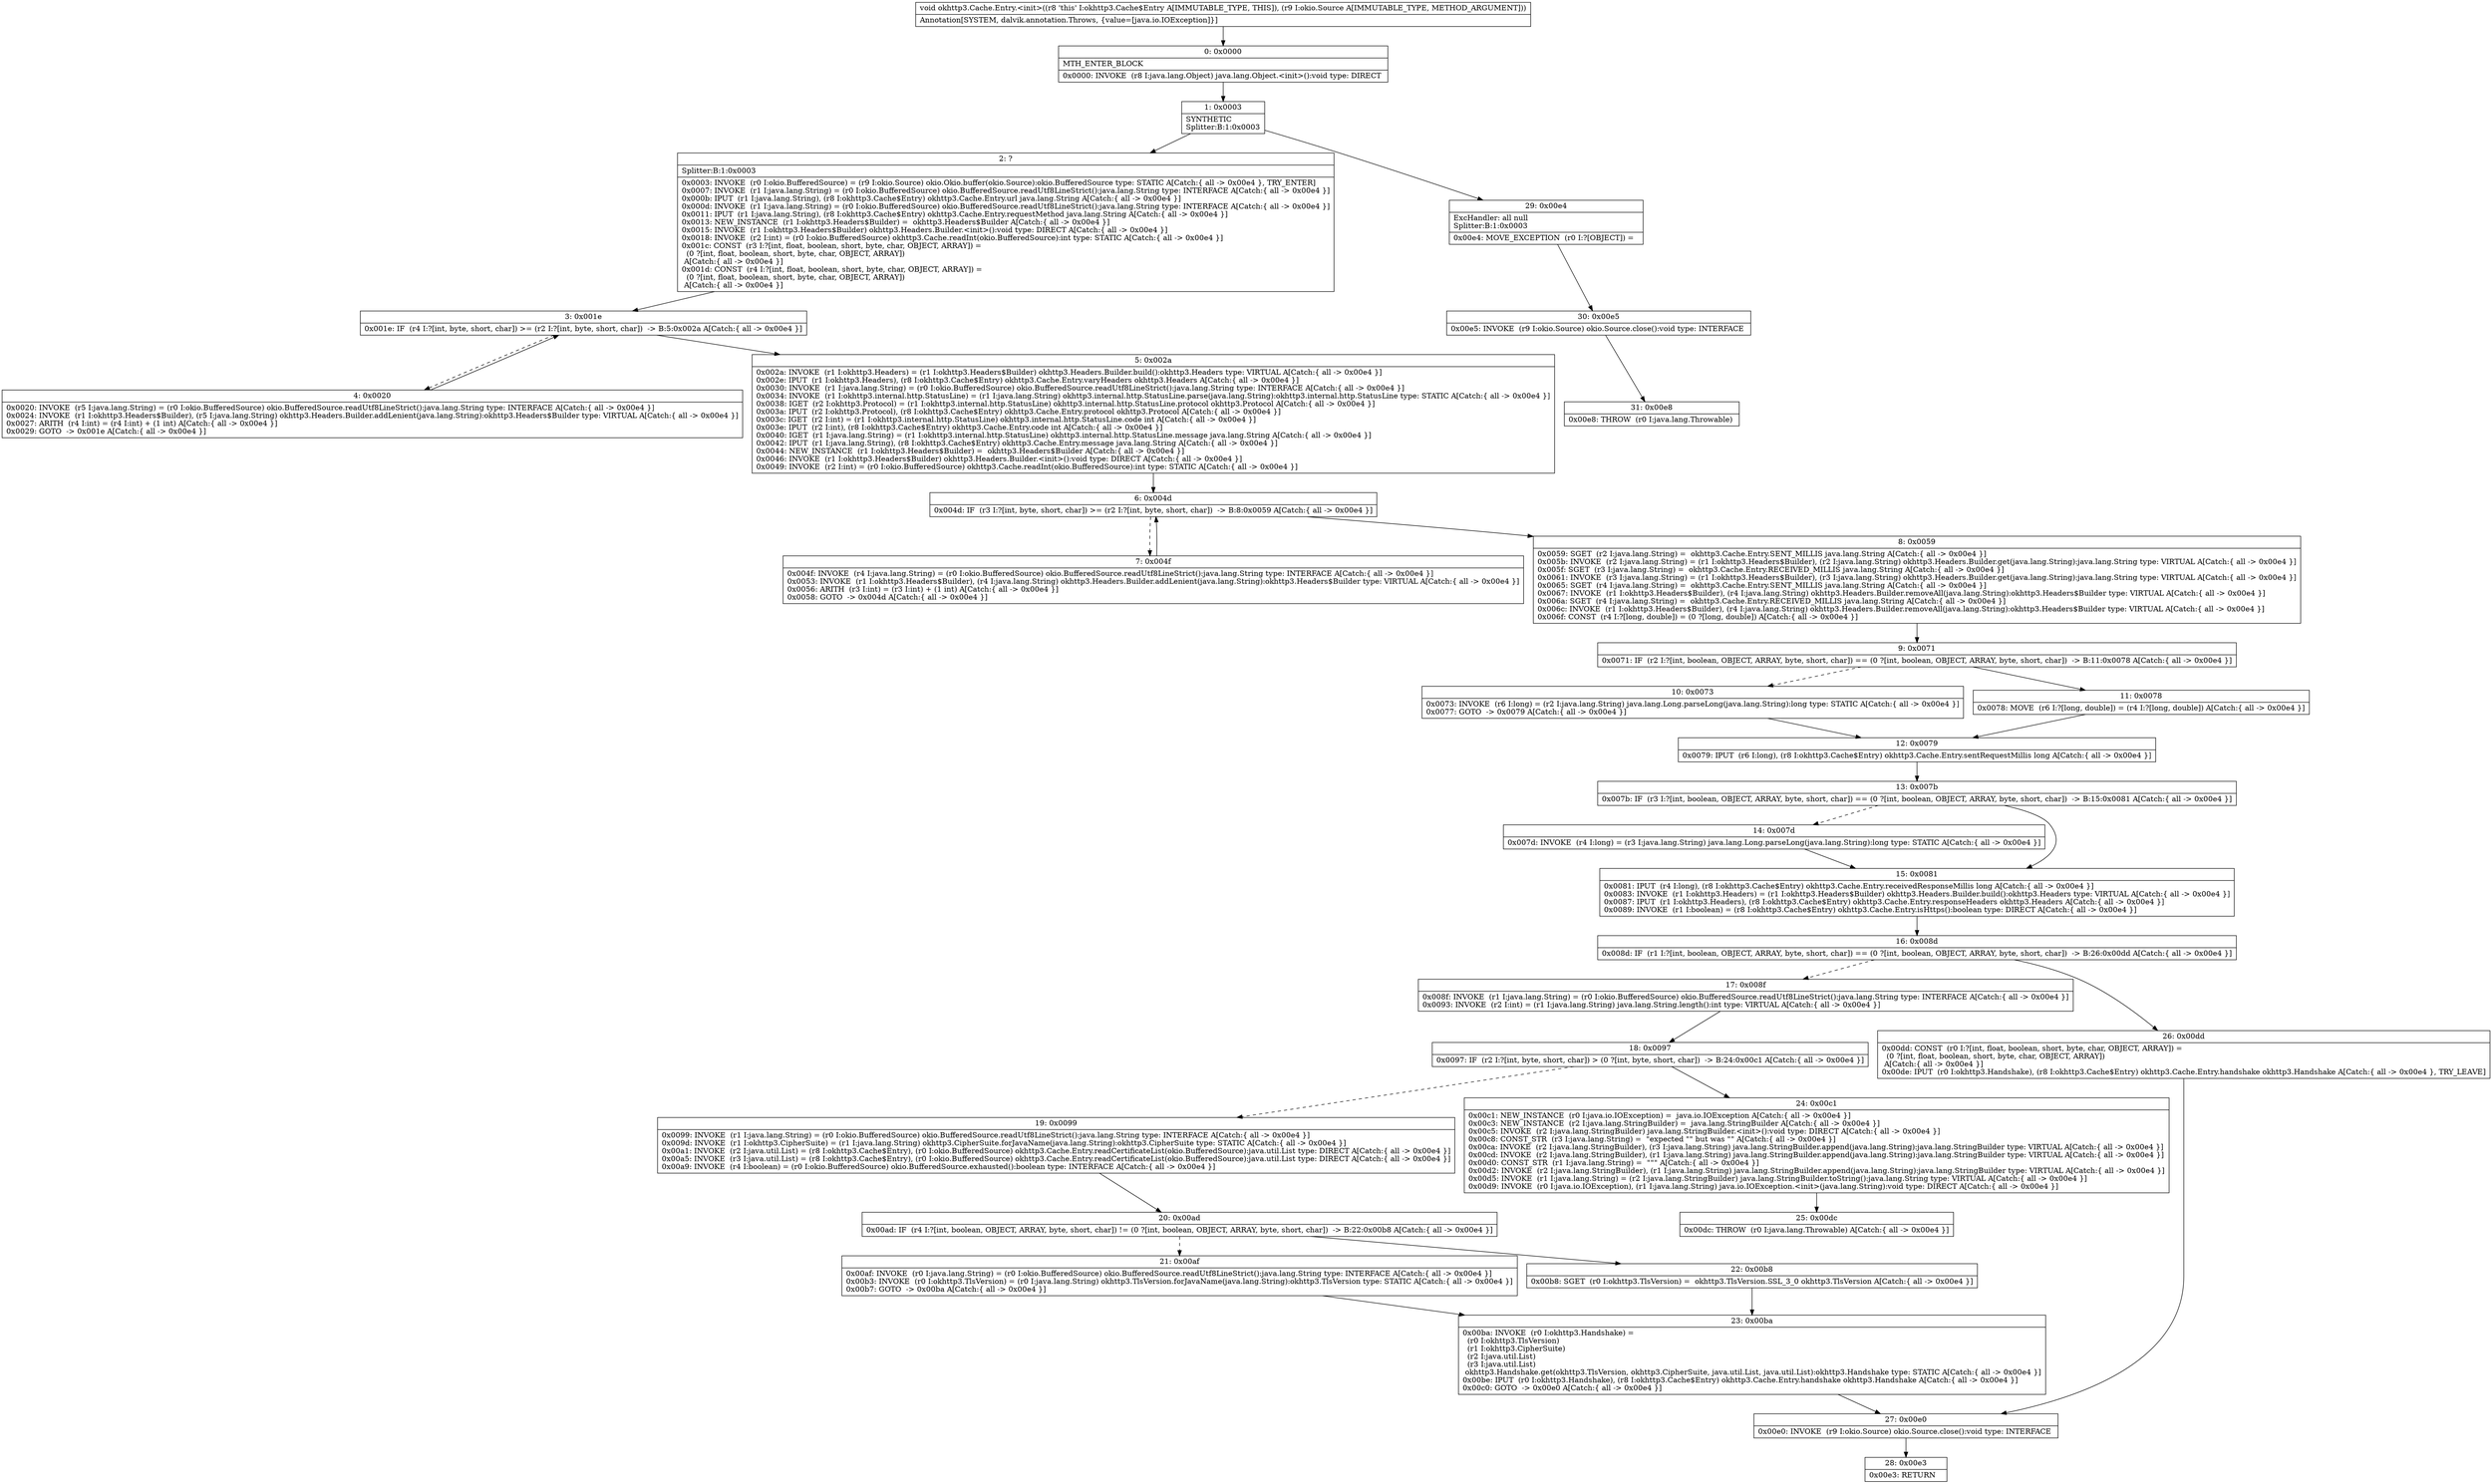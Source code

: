 digraph "CFG forokhttp3.Cache.Entry.\<init\>(Lokio\/Source;)V" {
Node_0 [shape=record,label="{0\:\ 0x0000|MTH_ENTER_BLOCK\l|0x0000: INVOKE  (r8 I:java.lang.Object) java.lang.Object.\<init\>():void type: DIRECT \l}"];
Node_1 [shape=record,label="{1\:\ 0x0003|SYNTHETIC\lSplitter:B:1:0x0003\l}"];
Node_2 [shape=record,label="{2\:\ ?|Splitter:B:1:0x0003\l|0x0003: INVOKE  (r0 I:okio.BufferedSource) = (r9 I:okio.Source) okio.Okio.buffer(okio.Source):okio.BufferedSource type: STATIC A[Catch:\{ all \-\> 0x00e4 \}, TRY_ENTER]\l0x0007: INVOKE  (r1 I:java.lang.String) = (r0 I:okio.BufferedSource) okio.BufferedSource.readUtf8LineStrict():java.lang.String type: INTERFACE A[Catch:\{ all \-\> 0x00e4 \}]\l0x000b: IPUT  (r1 I:java.lang.String), (r8 I:okhttp3.Cache$Entry) okhttp3.Cache.Entry.url java.lang.String A[Catch:\{ all \-\> 0x00e4 \}]\l0x000d: INVOKE  (r1 I:java.lang.String) = (r0 I:okio.BufferedSource) okio.BufferedSource.readUtf8LineStrict():java.lang.String type: INTERFACE A[Catch:\{ all \-\> 0x00e4 \}]\l0x0011: IPUT  (r1 I:java.lang.String), (r8 I:okhttp3.Cache$Entry) okhttp3.Cache.Entry.requestMethod java.lang.String A[Catch:\{ all \-\> 0x00e4 \}]\l0x0013: NEW_INSTANCE  (r1 I:okhttp3.Headers$Builder) =  okhttp3.Headers$Builder A[Catch:\{ all \-\> 0x00e4 \}]\l0x0015: INVOKE  (r1 I:okhttp3.Headers$Builder) okhttp3.Headers.Builder.\<init\>():void type: DIRECT A[Catch:\{ all \-\> 0x00e4 \}]\l0x0018: INVOKE  (r2 I:int) = (r0 I:okio.BufferedSource) okhttp3.Cache.readInt(okio.BufferedSource):int type: STATIC A[Catch:\{ all \-\> 0x00e4 \}]\l0x001c: CONST  (r3 I:?[int, float, boolean, short, byte, char, OBJECT, ARRAY]) = \l  (0 ?[int, float, boolean, short, byte, char, OBJECT, ARRAY])\l A[Catch:\{ all \-\> 0x00e4 \}]\l0x001d: CONST  (r4 I:?[int, float, boolean, short, byte, char, OBJECT, ARRAY]) = \l  (0 ?[int, float, boolean, short, byte, char, OBJECT, ARRAY])\l A[Catch:\{ all \-\> 0x00e4 \}]\l}"];
Node_3 [shape=record,label="{3\:\ 0x001e|0x001e: IF  (r4 I:?[int, byte, short, char]) \>= (r2 I:?[int, byte, short, char])  \-\> B:5:0x002a A[Catch:\{ all \-\> 0x00e4 \}]\l}"];
Node_4 [shape=record,label="{4\:\ 0x0020|0x0020: INVOKE  (r5 I:java.lang.String) = (r0 I:okio.BufferedSource) okio.BufferedSource.readUtf8LineStrict():java.lang.String type: INTERFACE A[Catch:\{ all \-\> 0x00e4 \}]\l0x0024: INVOKE  (r1 I:okhttp3.Headers$Builder), (r5 I:java.lang.String) okhttp3.Headers.Builder.addLenient(java.lang.String):okhttp3.Headers$Builder type: VIRTUAL A[Catch:\{ all \-\> 0x00e4 \}]\l0x0027: ARITH  (r4 I:int) = (r4 I:int) + (1 int) A[Catch:\{ all \-\> 0x00e4 \}]\l0x0029: GOTO  \-\> 0x001e A[Catch:\{ all \-\> 0x00e4 \}]\l}"];
Node_5 [shape=record,label="{5\:\ 0x002a|0x002a: INVOKE  (r1 I:okhttp3.Headers) = (r1 I:okhttp3.Headers$Builder) okhttp3.Headers.Builder.build():okhttp3.Headers type: VIRTUAL A[Catch:\{ all \-\> 0x00e4 \}]\l0x002e: IPUT  (r1 I:okhttp3.Headers), (r8 I:okhttp3.Cache$Entry) okhttp3.Cache.Entry.varyHeaders okhttp3.Headers A[Catch:\{ all \-\> 0x00e4 \}]\l0x0030: INVOKE  (r1 I:java.lang.String) = (r0 I:okio.BufferedSource) okio.BufferedSource.readUtf8LineStrict():java.lang.String type: INTERFACE A[Catch:\{ all \-\> 0x00e4 \}]\l0x0034: INVOKE  (r1 I:okhttp3.internal.http.StatusLine) = (r1 I:java.lang.String) okhttp3.internal.http.StatusLine.parse(java.lang.String):okhttp3.internal.http.StatusLine type: STATIC A[Catch:\{ all \-\> 0x00e4 \}]\l0x0038: IGET  (r2 I:okhttp3.Protocol) = (r1 I:okhttp3.internal.http.StatusLine) okhttp3.internal.http.StatusLine.protocol okhttp3.Protocol A[Catch:\{ all \-\> 0x00e4 \}]\l0x003a: IPUT  (r2 I:okhttp3.Protocol), (r8 I:okhttp3.Cache$Entry) okhttp3.Cache.Entry.protocol okhttp3.Protocol A[Catch:\{ all \-\> 0x00e4 \}]\l0x003c: IGET  (r2 I:int) = (r1 I:okhttp3.internal.http.StatusLine) okhttp3.internal.http.StatusLine.code int A[Catch:\{ all \-\> 0x00e4 \}]\l0x003e: IPUT  (r2 I:int), (r8 I:okhttp3.Cache$Entry) okhttp3.Cache.Entry.code int A[Catch:\{ all \-\> 0x00e4 \}]\l0x0040: IGET  (r1 I:java.lang.String) = (r1 I:okhttp3.internal.http.StatusLine) okhttp3.internal.http.StatusLine.message java.lang.String A[Catch:\{ all \-\> 0x00e4 \}]\l0x0042: IPUT  (r1 I:java.lang.String), (r8 I:okhttp3.Cache$Entry) okhttp3.Cache.Entry.message java.lang.String A[Catch:\{ all \-\> 0x00e4 \}]\l0x0044: NEW_INSTANCE  (r1 I:okhttp3.Headers$Builder) =  okhttp3.Headers$Builder A[Catch:\{ all \-\> 0x00e4 \}]\l0x0046: INVOKE  (r1 I:okhttp3.Headers$Builder) okhttp3.Headers.Builder.\<init\>():void type: DIRECT A[Catch:\{ all \-\> 0x00e4 \}]\l0x0049: INVOKE  (r2 I:int) = (r0 I:okio.BufferedSource) okhttp3.Cache.readInt(okio.BufferedSource):int type: STATIC A[Catch:\{ all \-\> 0x00e4 \}]\l}"];
Node_6 [shape=record,label="{6\:\ 0x004d|0x004d: IF  (r3 I:?[int, byte, short, char]) \>= (r2 I:?[int, byte, short, char])  \-\> B:8:0x0059 A[Catch:\{ all \-\> 0x00e4 \}]\l}"];
Node_7 [shape=record,label="{7\:\ 0x004f|0x004f: INVOKE  (r4 I:java.lang.String) = (r0 I:okio.BufferedSource) okio.BufferedSource.readUtf8LineStrict():java.lang.String type: INTERFACE A[Catch:\{ all \-\> 0x00e4 \}]\l0x0053: INVOKE  (r1 I:okhttp3.Headers$Builder), (r4 I:java.lang.String) okhttp3.Headers.Builder.addLenient(java.lang.String):okhttp3.Headers$Builder type: VIRTUAL A[Catch:\{ all \-\> 0x00e4 \}]\l0x0056: ARITH  (r3 I:int) = (r3 I:int) + (1 int) A[Catch:\{ all \-\> 0x00e4 \}]\l0x0058: GOTO  \-\> 0x004d A[Catch:\{ all \-\> 0x00e4 \}]\l}"];
Node_8 [shape=record,label="{8\:\ 0x0059|0x0059: SGET  (r2 I:java.lang.String) =  okhttp3.Cache.Entry.SENT_MILLIS java.lang.String A[Catch:\{ all \-\> 0x00e4 \}]\l0x005b: INVOKE  (r2 I:java.lang.String) = (r1 I:okhttp3.Headers$Builder), (r2 I:java.lang.String) okhttp3.Headers.Builder.get(java.lang.String):java.lang.String type: VIRTUAL A[Catch:\{ all \-\> 0x00e4 \}]\l0x005f: SGET  (r3 I:java.lang.String) =  okhttp3.Cache.Entry.RECEIVED_MILLIS java.lang.String A[Catch:\{ all \-\> 0x00e4 \}]\l0x0061: INVOKE  (r3 I:java.lang.String) = (r1 I:okhttp3.Headers$Builder), (r3 I:java.lang.String) okhttp3.Headers.Builder.get(java.lang.String):java.lang.String type: VIRTUAL A[Catch:\{ all \-\> 0x00e4 \}]\l0x0065: SGET  (r4 I:java.lang.String) =  okhttp3.Cache.Entry.SENT_MILLIS java.lang.String A[Catch:\{ all \-\> 0x00e4 \}]\l0x0067: INVOKE  (r1 I:okhttp3.Headers$Builder), (r4 I:java.lang.String) okhttp3.Headers.Builder.removeAll(java.lang.String):okhttp3.Headers$Builder type: VIRTUAL A[Catch:\{ all \-\> 0x00e4 \}]\l0x006a: SGET  (r4 I:java.lang.String) =  okhttp3.Cache.Entry.RECEIVED_MILLIS java.lang.String A[Catch:\{ all \-\> 0x00e4 \}]\l0x006c: INVOKE  (r1 I:okhttp3.Headers$Builder), (r4 I:java.lang.String) okhttp3.Headers.Builder.removeAll(java.lang.String):okhttp3.Headers$Builder type: VIRTUAL A[Catch:\{ all \-\> 0x00e4 \}]\l0x006f: CONST  (r4 I:?[long, double]) = (0 ?[long, double]) A[Catch:\{ all \-\> 0x00e4 \}]\l}"];
Node_9 [shape=record,label="{9\:\ 0x0071|0x0071: IF  (r2 I:?[int, boolean, OBJECT, ARRAY, byte, short, char]) == (0 ?[int, boolean, OBJECT, ARRAY, byte, short, char])  \-\> B:11:0x0078 A[Catch:\{ all \-\> 0x00e4 \}]\l}"];
Node_10 [shape=record,label="{10\:\ 0x0073|0x0073: INVOKE  (r6 I:long) = (r2 I:java.lang.String) java.lang.Long.parseLong(java.lang.String):long type: STATIC A[Catch:\{ all \-\> 0x00e4 \}]\l0x0077: GOTO  \-\> 0x0079 A[Catch:\{ all \-\> 0x00e4 \}]\l}"];
Node_11 [shape=record,label="{11\:\ 0x0078|0x0078: MOVE  (r6 I:?[long, double]) = (r4 I:?[long, double]) A[Catch:\{ all \-\> 0x00e4 \}]\l}"];
Node_12 [shape=record,label="{12\:\ 0x0079|0x0079: IPUT  (r6 I:long), (r8 I:okhttp3.Cache$Entry) okhttp3.Cache.Entry.sentRequestMillis long A[Catch:\{ all \-\> 0x00e4 \}]\l}"];
Node_13 [shape=record,label="{13\:\ 0x007b|0x007b: IF  (r3 I:?[int, boolean, OBJECT, ARRAY, byte, short, char]) == (0 ?[int, boolean, OBJECT, ARRAY, byte, short, char])  \-\> B:15:0x0081 A[Catch:\{ all \-\> 0x00e4 \}]\l}"];
Node_14 [shape=record,label="{14\:\ 0x007d|0x007d: INVOKE  (r4 I:long) = (r3 I:java.lang.String) java.lang.Long.parseLong(java.lang.String):long type: STATIC A[Catch:\{ all \-\> 0x00e4 \}]\l}"];
Node_15 [shape=record,label="{15\:\ 0x0081|0x0081: IPUT  (r4 I:long), (r8 I:okhttp3.Cache$Entry) okhttp3.Cache.Entry.receivedResponseMillis long A[Catch:\{ all \-\> 0x00e4 \}]\l0x0083: INVOKE  (r1 I:okhttp3.Headers) = (r1 I:okhttp3.Headers$Builder) okhttp3.Headers.Builder.build():okhttp3.Headers type: VIRTUAL A[Catch:\{ all \-\> 0x00e4 \}]\l0x0087: IPUT  (r1 I:okhttp3.Headers), (r8 I:okhttp3.Cache$Entry) okhttp3.Cache.Entry.responseHeaders okhttp3.Headers A[Catch:\{ all \-\> 0x00e4 \}]\l0x0089: INVOKE  (r1 I:boolean) = (r8 I:okhttp3.Cache$Entry) okhttp3.Cache.Entry.isHttps():boolean type: DIRECT A[Catch:\{ all \-\> 0x00e4 \}]\l}"];
Node_16 [shape=record,label="{16\:\ 0x008d|0x008d: IF  (r1 I:?[int, boolean, OBJECT, ARRAY, byte, short, char]) == (0 ?[int, boolean, OBJECT, ARRAY, byte, short, char])  \-\> B:26:0x00dd A[Catch:\{ all \-\> 0x00e4 \}]\l}"];
Node_17 [shape=record,label="{17\:\ 0x008f|0x008f: INVOKE  (r1 I:java.lang.String) = (r0 I:okio.BufferedSource) okio.BufferedSource.readUtf8LineStrict():java.lang.String type: INTERFACE A[Catch:\{ all \-\> 0x00e4 \}]\l0x0093: INVOKE  (r2 I:int) = (r1 I:java.lang.String) java.lang.String.length():int type: VIRTUAL A[Catch:\{ all \-\> 0x00e4 \}]\l}"];
Node_18 [shape=record,label="{18\:\ 0x0097|0x0097: IF  (r2 I:?[int, byte, short, char]) \> (0 ?[int, byte, short, char])  \-\> B:24:0x00c1 A[Catch:\{ all \-\> 0x00e4 \}]\l}"];
Node_19 [shape=record,label="{19\:\ 0x0099|0x0099: INVOKE  (r1 I:java.lang.String) = (r0 I:okio.BufferedSource) okio.BufferedSource.readUtf8LineStrict():java.lang.String type: INTERFACE A[Catch:\{ all \-\> 0x00e4 \}]\l0x009d: INVOKE  (r1 I:okhttp3.CipherSuite) = (r1 I:java.lang.String) okhttp3.CipherSuite.forJavaName(java.lang.String):okhttp3.CipherSuite type: STATIC A[Catch:\{ all \-\> 0x00e4 \}]\l0x00a1: INVOKE  (r2 I:java.util.List) = (r8 I:okhttp3.Cache$Entry), (r0 I:okio.BufferedSource) okhttp3.Cache.Entry.readCertificateList(okio.BufferedSource):java.util.List type: DIRECT A[Catch:\{ all \-\> 0x00e4 \}]\l0x00a5: INVOKE  (r3 I:java.util.List) = (r8 I:okhttp3.Cache$Entry), (r0 I:okio.BufferedSource) okhttp3.Cache.Entry.readCertificateList(okio.BufferedSource):java.util.List type: DIRECT A[Catch:\{ all \-\> 0x00e4 \}]\l0x00a9: INVOKE  (r4 I:boolean) = (r0 I:okio.BufferedSource) okio.BufferedSource.exhausted():boolean type: INTERFACE A[Catch:\{ all \-\> 0x00e4 \}]\l}"];
Node_20 [shape=record,label="{20\:\ 0x00ad|0x00ad: IF  (r4 I:?[int, boolean, OBJECT, ARRAY, byte, short, char]) != (0 ?[int, boolean, OBJECT, ARRAY, byte, short, char])  \-\> B:22:0x00b8 A[Catch:\{ all \-\> 0x00e4 \}]\l}"];
Node_21 [shape=record,label="{21\:\ 0x00af|0x00af: INVOKE  (r0 I:java.lang.String) = (r0 I:okio.BufferedSource) okio.BufferedSource.readUtf8LineStrict():java.lang.String type: INTERFACE A[Catch:\{ all \-\> 0x00e4 \}]\l0x00b3: INVOKE  (r0 I:okhttp3.TlsVersion) = (r0 I:java.lang.String) okhttp3.TlsVersion.forJavaName(java.lang.String):okhttp3.TlsVersion type: STATIC A[Catch:\{ all \-\> 0x00e4 \}]\l0x00b7: GOTO  \-\> 0x00ba A[Catch:\{ all \-\> 0x00e4 \}]\l}"];
Node_22 [shape=record,label="{22\:\ 0x00b8|0x00b8: SGET  (r0 I:okhttp3.TlsVersion) =  okhttp3.TlsVersion.SSL_3_0 okhttp3.TlsVersion A[Catch:\{ all \-\> 0x00e4 \}]\l}"];
Node_23 [shape=record,label="{23\:\ 0x00ba|0x00ba: INVOKE  (r0 I:okhttp3.Handshake) = \l  (r0 I:okhttp3.TlsVersion)\l  (r1 I:okhttp3.CipherSuite)\l  (r2 I:java.util.List)\l  (r3 I:java.util.List)\l okhttp3.Handshake.get(okhttp3.TlsVersion, okhttp3.CipherSuite, java.util.List, java.util.List):okhttp3.Handshake type: STATIC A[Catch:\{ all \-\> 0x00e4 \}]\l0x00be: IPUT  (r0 I:okhttp3.Handshake), (r8 I:okhttp3.Cache$Entry) okhttp3.Cache.Entry.handshake okhttp3.Handshake A[Catch:\{ all \-\> 0x00e4 \}]\l0x00c0: GOTO  \-\> 0x00e0 A[Catch:\{ all \-\> 0x00e4 \}]\l}"];
Node_24 [shape=record,label="{24\:\ 0x00c1|0x00c1: NEW_INSTANCE  (r0 I:java.io.IOException) =  java.io.IOException A[Catch:\{ all \-\> 0x00e4 \}]\l0x00c3: NEW_INSTANCE  (r2 I:java.lang.StringBuilder) =  java.lang.StringBuilder A[Catch:\{ all \-\> 0x00e4 \}]\l0x00c5: INVOKE  (r2 I:java.lang.StringBuilder) java.lang.StringBuilder.\<init\>():void type: DIRECT A[Catch:\{ all \-\> 0x00e4 \}]\l0x00c8: CONST_STR  (r3 I:java.lang.String) =  \"expected \"\" but was \"\" A[Catch:\{ all \-\> 0x00e4 \}]\l0x00ca: INVOKE  (r2 I:java.lang.StringBuilder), (r3 I:java.lang.String) java.lang.StringBuilder.append(java.lang.String):java.lang.StringBuilder type: VIRTUAL A[Catch:\{ all \-\> 0x00e4 \}]\l0x00cd: INVOKE  (r2 I:java.lang.StringBuilder), (r1 I:java.lang.String) java.lang.StringBuilder.append(java.lang.String):java.lang.StringBuilder type: VIRTUAL A[Catch:\{ all \-\> 0x00e4 \}]\l0x00d0: CONST_STR  (r1 I:java.lang.String) =  \"\"\" A[Catch:\{ all \-\> 0x00e4 \}]\l0x00d2: INVOKE  (r2 I:java.lang.StringBuilder), (r1 I:java.lang.String) java.lang.StringBuilder.append(java.lang.String):java.lang.StringBuilder type: VIRTUAL A[Catch:\{ all \-\> 0x00e4 \}]\l0x00d5: INVOKE  (r1 I:java.lang.String) = (r2 I:java.lang.StringBuilder) java.lang.StringBuilder.toString():java.lang.String type: VIRTUAL A[Catch:\{ all \-\> 0x00e4 \}]\l0x00d9: INVOKE  (r0 I:java.io.IOException), (r1 I:java.lang.String) java.io.IOException.\<init\>(java.lang.String):void type: DIRECT A[Catch:\{ all \-\> 0x00e4 \}]\l}"];
Node_25 [shape=record,label="{25\:\ 0x00dc|0x00dc: THROW  (r0 I:java.lang.Throwable) A[Catch:\{ all \-\> 0x00e4 \}]\l}"];
Node_26 [shape=record,label="{26\:\ 0x00dd|0x00dd: CONST  (r0 I:?[int, float, boolean, short, byte, char, OBJECT, ARRAY]) = \l  (0 ?[int, float, boolean, short, byte, char, OBJECT, ARRAY])\l A[Catch:\{ all \-\> 0x00e4 \}]\l0x00de: IPUT  (r0 I:okhttp3.Handshake), (r8 I:okhttp3.Cache$Entry) okhttp3.Cache.Entry.handshake okhttp3.Handshake A[Catch:\{ all \-\> 0x00e4 \}, TRY_LEAVE]\l}"];
Node_27 [shape=record,label="{27\:\ 0x00e0|0x00e0: INVOKE  (r9 I:okio.Source) okio.Source.close():void type: INTERFACE \l}"];
Node_28 [shape=record,label="{28\:\ 0x00e3|0x00e3: RETURN   \l}"];
Node_29 [shape=record,label="{29\:\ 0x00e4|ExcHandler: all null\lSplitter:B:1:0x0003\l|0x00e4: MOVE_EXCEPTION  (r0 I:?[OBJECT]) =  \l}"];
Node_30 [shape=record,label="{30\:\ 0x00e5|0x00e5: INVOKE  (r9 I:okio.Source) okio.Source.close():void type: INTERFACE \l}"];
Node_31 [shape=record,label="{31\:\ 0x00e8|0x00e8: THROW  (r0 I:java.lang.Throwable) \l}"];
MethodNode[shape=record,label="{void okhttp3.Cache.Entry.\<init\>((r8 'this' I:okhttp3.Cache$Entry A[IMMUTABLE_TYPE, THIS]), (r9 I:okio.Source A[IMMUTABLE_TYPE, METHOD_ARGUMENT]))  | Annotation[SYSTEM, dalvik.annotation.Throws, \{value=[java.io.IOException]\}]\l}"];
MethodNode -> Node_0;
Node_0 -> Node_1;
Node_1 -> Node_2;
Node_1 -> Node_29;
Node_2 -> Node_3;
Node_3 -> Node_4[style=dashed];
Node_3 -> Node_5;
Node_4 -> Node_3;
Node_5 -> Node_6;
Node_6 -> Node_7[style=dashed];
Node_6 -> Node_8;
Node_7 -> Node_6;
Node_8 -> Node_9;
Node_9 -> Node_10[style=dashed];
Node_9 -> Node_11;
Node_10 -> Node_12;
Node_11 -> Node_12;
Node_12 -> Node_13;
Node_13 -> Node_14[style=dashed];
Node_13 -> Node_15;
Node_14 -> Node_15;
Node_15 -> Node_16;
Node_16 -> Node_17[style=dashed];
Node_16 -> Node_26;
Node_17 -> Node_18;
Node_18 -> Node_19[style=dashed];
Node_18 -> Node_24;
Node_19 -> Node_20;
Node_20 -> Node_21[style=dashed];
Node_20 -> Node_22;
Node_21 -> Node_23;
Node_22 -> Node_23;
Node_23 -> Node_27;
Node_24 -> Node_25;
Node_26 -> Node_27;
Node_27 -> Node_28;
Node_29 -> Node_30;
Node_30 -> Node_31;
}

